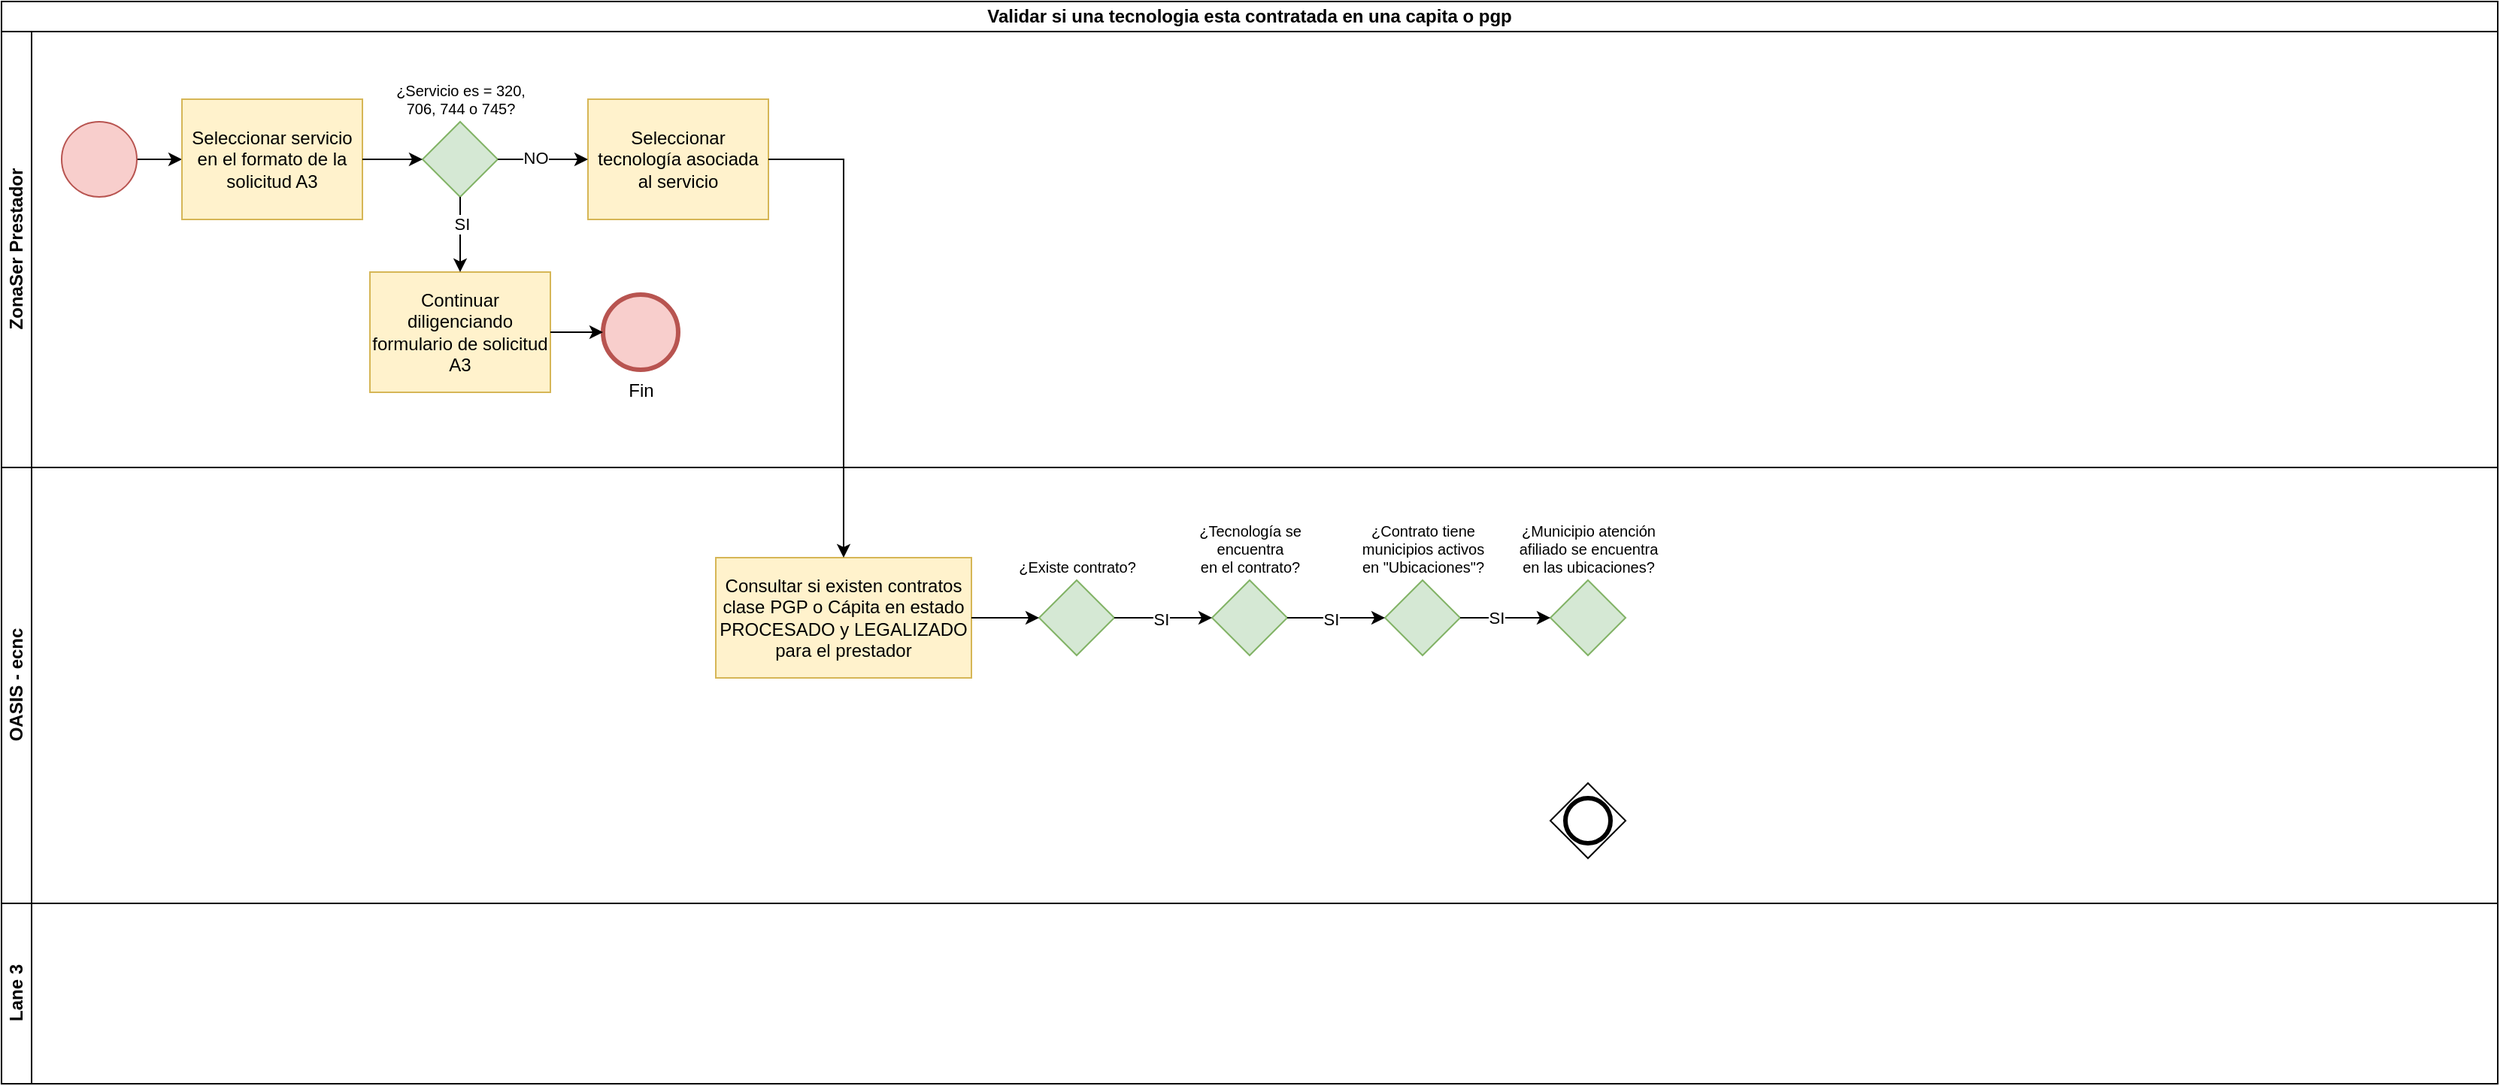 <mxfile version="26.0.16">
  <diagram name="Página-1" id="vuPgtb5DDe-6d6AMIZnv">
    <mxGraphModel dx="1434" dy="746" grid="1" gridSize="10" guides="1" tooltips="1" connect="1" arrows="1" fold="1" page="1" pageScale="1" pageWidth="2910" pageHeight="1030" math="0" shadow="0">
      <root>
        <mxCell id="0" />
        <mxCell id="1" parent="0" />
        <mxCell id="IwLEYxxJopyAIarnTmrt-1" value="Validar si una tecnologia esta contratada en una capita o pgp" style="swimlane;html=1;childLayout=stackLayout;resizeParent=1;resizeParentMax=0;horizontal=1;startSize=20;horizontalStack=0;whiteSpace=wrap;" vertex="1" parent="1">
          <mxGeometry x="130" y="40" width="1660" height="720" as="geometry" />
        </mxCell>
        <mxCell id="IwLEYxxJopyAIarnTmrt-2" value="ZonaSer Prestador" style="swimlane;html=1;startSize=20;horizontal=0;" vertex="1" parent="IwLEYxxJopyAIarnTmrt-1">
          <mxGeometry y="20" width="1660" height="290" as="geometry" />
        </mxCell>
        <mxCell id="IwLEYxxJopyAIarnTmrt-7" style="edgeStyle=orthogonalEdgeStyle;rounded=0;orthogonalLoop=1;jettySize=auto;html=1;" edge="1" parent="IwLEYxxJopyAIarnTmrt-2" source="IwLEYxxJopyAIarnTmrt-5" target="IwLEYxxJopyAIarnTmrt-6">
          <mxGeometry relative="1" as="geometry" />
        </mxCell>
        <mxCell id="IwLEYxxJopyAIarnTmrt-5" value="" style="points=[[0.145,0.145,0],[0.5,0,0],[0.855,0.145,0],[1,0.5,0],[0.855,0.855,0],[0.5,1,0],[0.145,0.855,0],[0,0.5,0]];shape=mxgraph.bpmn.event;html=1;verticalLabelPosition=bottom;labelBackgroundColor=#ffffff;verticalAlign=top;align=center;perimeter=ellipsePerimeter;outlineConnect=0;aspect=fixed;outline=standard;symbol=general;fillColor=#f8cecc;strokeColor=#b85450;" vertex="1" parent="IwLEYxxJopyAIarnTmrt-2">
          <mxGeometry x="40" y="60" width="50" height="50" as="geometry" />
        </mxCell>
        <mxCell id="IwLEYxxJopyAIarnTmrt-6" value="Seleccionar servicio en el formato de la solicitud A3" style="points=[[0.25,0,0],[0.5,0,0],[0.75,0,0],[1,0.25,0],[1,0.5,0],[1,0.75,0],[0.75,1,0],[0.5,1,0],[0.25,1,0],[0,0.75,0],[0,0.5,0],[0,0.25,0]];shape=mxgraph.bpmn.task2;whiteSpace=wrap;rectStyle=rounded;size=10;html=1;container=1;expand=0;collapsible=0;taskMarker=user;fillColor=#fff2cc;strokeColor=#d6b656;" vertex="1" parent="IwLEYxxJopyAIarnTmrt-2">
          <mxGeometry x="120" y="45" width="120" height="80" as="geometry" />
        </mxCell>
        <mxCell id="IwLEYxxJopyAIarnTmrt-9" value="¿Servicio es = 320, &lt;br&gt;706, 744 o 745?" style="points=[[0.25,0.25,0],[0.5,0,0],[0.75,0.25,0],[1,0.5,0],[0.75,0.75,0],[0.5,1,0],[0.25,0.75,0],[0,0.5,0]];shape=mxgraph.bpmn.gateway2;html=1;verticalLabelPosition=top;labelBackgroundColor=#ffffff;verticalAlign=bottom;align=center;perimeter=rhombusPerimeter;outlineConnect=0;outline=none;symbol=none;fillColor=#d5e8d4;strokeColor=#82b366;labelPosition=center;fontSize=10;" vertex="1" parent="IwLEYxxJopyAIarnTmrt-2">
          <mxGeometry x="280" y="60" width="50" height="50" as="geometry" />
        </mxCell>
        <mxCell id="IwLEYxxJopyAIarnTmrt-8" style="edgeStyle=orthogonalEdgeStyle;rounded=0;orthogonalLoop=1;jettySize=auto;html=1;" edge="1" parent="IwLEYxxJopyAIarnTmrt-2" source="IwLEYxxJopyAIarnTmrt-6" target="IwLEYxxJopyAIarnTmrt-9">
          <mxGeometry relative="1" as="geometry">
            <mxPoint x="280" y="85" as="targetPoint" />
          </mxGeometry>
        </mxCell>
        <mxCell id="IwLEYxxJopyAIarnTmrt-11" value="Seleccionar tecnología asociada al servicio" style="points=[[0.25,0,0],[0.5,0,0],[0.75,0,0],[1,0.25,0],[1,0.5,0],[1,0.75,0],[0.75,1,0],[0.5,1,0],[0.25,1,0],[0,0.75,0],[0,0.5,0],[0,0.25,0]];shape=mxgraph.bpmn.task2;whiteSpace=wrap;rectStyle=rounded;size=10;html=1;container=1;expand=0;collapsible=0;taskMarker=user;fillColor=#fff2cc;strokeColor=#d6b656;" vertex="1" parent="IwLEYxxJopyAIarnTmrt-2">
          <mxGeometry x="390" y="45" width="120" height="80" as="geometry" />
        </mxCell>
        <mxCell id="IwLEYxxJopyAIarnTmrt-10" style="edgeStyle=orthogonalEdgeStyle;rounded=0;orthogonalLoop=1;jettySize=auto;html=1;" edge="1" parent="IwLEYxxJopyAIarnTmrt-2" source="IwLEYxxJopyAIarnTmrt-9" target="IwLEYxxJopyAIarnTmrt-11">
          <mxGeometry relative="1" as="geometry">
            <mxPoint x="380" y="85" as="targetPoint" />
          </mxGeometry>
        </mxCell>
        <mxCell id="IwLEYxxJopyAIarnTmrt-17" value="NO" style="edgeLabel;html=1;align=center;verticalAlign=middle;resizable=0;points=[];" vertex="1" connectable="0" parent="IwLEYxxJopyAIarnTmrt-10">
          <mxGeometry x="-0.16" y="1" relative="1" as="geometry">
            <mxPoint as="offset" />
          </mxGeometry>
        </mxCell>
        <mxCell id="IwLEYxxJopyAIarnTmrt-13" value="Continuar diligenciando formulario de solicitud A3" style="points=[[0.25,0,0],[0.5,0,0],[0.75,0,0],[1,0.25,0],[1,0.5,0],[1,0.75,0],[0.75,1,0],[0.5,1,0],[0.25,1,0],[0,0.75,0],[0,0.5,0],[0,0.25,0]];shape=mxgraph.bpmn.task2;whiteSpace=wrap;rectStyle=rounded;size=10;html=1;container=1;expand=0;collapsible=0;taskMarker=user;fillColor=#fff2cc;strokeColor=#d6b656;" vertex="1" parent="IwLEYxxJopyAIarnTmrt-2">
          <mxGeometry x="245" y="160" width="120" height="80" as="geometry" />
        </mxCell>
        <mxCell id="IwLEYxxJopyAIarnTmrt-12" style="edgeStyle=orthogonalEdgeStyle;rounded=0;orthogonalLoop=1;jettySize=auto;html=1;" edge="1" parent="IwLEYxxJopyAIarnTmrt-2" source="IwLEYxxJopyAIarnTmrt-9" target="IwLEYxxJopyAIarnTmrt-13">
          <mxGeometry relative="1" as="geometry">
            <mxPoint x="305" y="170" as="targetPoint" />
          </mxGeometry>
        </mxCell>
        <mxCell id="IwLEYxxJopyAIarnTmrt-16" value="SI" style="edgeLabel;html=1;align=center;verticalAlign=middle;resizable=0;points=[];" vertex="1" connectable="0" parent="IwLEYxxJopyAIarnTmrt-12">
          <mxGeometry x="-0.28" y="1" relative="1" as="geometry">
            <mxPoint as="offset" />
          </mxGeometry>
        </mxCell>
        <mxCell id="IwLEYxxJopyAIarnTmrt-15" value="Fin" style="points=[[0.145,0.145,0],[0.5,0,0],[0.855,0.145,0],[1,0.5,0],[0.855,0.855,0],[0.5,1,0],[0.145,0.855,0],[0,0.5,0]];shape=mxgraph.bpmn.event;html=1;verticalLabelPosition=bottom;labelBackgroundColor=#ffffff;verticalAlign=top;align=center;perimeter=ellipsePerimeter;outlineConnect=0;aspect=fixed;outline=end;symbol=terminate2;fillColor=#f8cecc;strokeColor=#b85450;" vertex="1" parent="IwLEYxxJopyAIarnTmrt-2">
          <mxGeometry x="400" y="175" width="50" height="50" as="geometry" />
        </mxCell>
        <mxCell id="IwLEYxxJopyAIarnTmrt-14" style="edgeStyle=orthogonalEdgeStyle;rounded=0;orthogonalLoop=1;jettySize=auto;html=1;" edge="1" parent="IwLEYxxJopyAIarnTmrt-2" source="IwLEYxxJopyAIarnTmrt-13" target="IwLEYxxJopyAIarnTmrt-15">
          <mxGeometry relative="1" as="geometry">
            <mxPoint x="410" y="180" as="targetPoint" />
          </mxGeometry>
        </mxCell>
        <mxCell id="IwLEYxxJopyAIarnTmrt-3" value="OASIS - ecnc" style="swimlane;html=1;startSize=20;horizontal=0;" vertex="1" parent="IwLEYxxJopyAIarnTmrt-1">
          <mxGeometry y="310" width="1660" height="290" as="geometry" />
        </mxCell>
        <mxCell id="IwLEYxxJopyAIarnTmrt-19" value="Consultar si existen contratos clase PGP o Cápita en estado PROCESADO y LEGALIZADO para el prestador" style="points=[[0.25,0,0],[0.5,0,0],[0.75,0,0],[1,0.25,0],[1,0.5,0],[1,0.75,0],[0.75,1,0],[0.5,1,0],[0.25,1,0],[0,0.75,0],[0,0.5,0],[0,0.25,0]];shape=mxgraph.bpmn.task2;whiteSpace=wrap;rectStyle=rounded;size=10;html=1;container=1;expand=0;collapsible=0;taskMarker=script;fillColor=#fff2cc;strokeColor=#d6b656;" vertex="1" parent="IwLEYxxJopyAIarnTmrt-3">
          <mxGeometry x="475" y="60" width="170" height="80" as="geometry" />
        </mxCell>
        <mxCell id="IwLEYxxJopyAIarnTmrt-21" value="¿Existe contrato?" style="points=[[0.25,0.25,0],[0.5,0,0],[0.75,0.25,0],[1,0.5,0],[0.75,0.75,0],[0.5,1,0],[0.25,0.75,0],[0,0.5,0]];shape=mxgraph.bpmn.gateway2;html=1;verticalLabelPosition=top;labelBackgroundColor=#ffffff;verticalAlign=bottom;align=center;perimeter=rhombusPerimeter;outlineConnect=0;outline=none;symbol=none;fillColor=#d5e8d4;strokeColor=#82b366;labelPosition=center;fontSize=10;" vertex="1" parent="IwLEYxxJopyAIarnTmrt-3">
          <mxGeometry x="690" y="75" width="50" height="50" as="geometry" />
        </mxCell>
        <mxCell id="IwLEYxxJopyAIarnTmrt-20" style="edgeStyle=orthogonalEdgeStyle;rounded=0;orthogonalLoop=1;jettySize=auto;html=1;" edge="1" parent="IwLEYxxJopyAIarnTmrt-3" source="IwLEYxxJopyAIarnTmrt-19" target="IwLEYxxJopyAIarnTmrt-21">
          <mxGeometry relative="1" as="geometry">
            <mxPoint x="700" y="100" as="targetPoint" />
          </mxGeometry>
        </mxCell>
        <mxCell id="IwLEYxxJopyAIarnTmrt-24" value="¿Tecnología se &lt;br&gt;encuentra &lt;br&gt;en el contrato?" style="points=[[0.25,0.25,0],[0.5,0,0],[0.75,0.25,0],[1,0.5,0],[0.75,0.75,0],[0.5,1,0],[0.25,0.75,0],[0,0.5,0]];shape=mxgraph.bpmn.gateway2;html=1;verticalLabelPosition=top;labelBackgroundColor=#ffffff;verticalAlign=bottom;align=center;perimeter=rhombusPerimeter;outlineConnect=0;outline=none;symbol=none;fillColor=#d5e8d4;strokeColor=#82b366;fontSize=10;labelPosition=center;" vertex="1" parent="IwLEYxxJopyAIarnTmrt-3">
          <mxGeometry x="805" y="75" width="50" height="50" as="geometry" />
        </mxCell>
        <mxCell id="IwLEYxxJopyAIarnTmrt-22" style="edgeStyle=orthogonalEdgeStyle;rounded=0;orthogonalLoop=1;jettySize=auto;html=1;" edge="1" parent="IwLEYxxJopyAIarnTmrt-3" source="IwLEYxxJopyAIarnTmrt-21" target="IwLEYxxJopyAIarnTmrt-24">
          <mxGeometry relative="1" as="geometry">
            <mxPoint x="790" y="100" as="targetPoint" />
          </mxGeometry>
        </mxCell>
        <mxCell id="IwLEYxxJopyAIarnTmrt-23" value="SI" style="edgeLabel;html=1;align=center;verticalAlign=middle;resizable=0;points=[];" vertex="1" connectable="0" parent="IwLEYxxJopyAIarnTmrt-22">
          <mxGeometry x="-0.05" y="-1" relative="1" as="geometry">
            <mxPoint as="offset" />
          </mxGeometry>
        </mxCell>
        <mxCell id="IwLEYxxJopyAIarnTmrt-26" value="¿Contrato tiene &lt;br&gt;municipios activos &lt;br&gt;en &quot;Ubicaciones&quot;?" style="points=[[0.25,0.25,0],[0.5,0,0],[0.75,0.25,0],[1,0.5,0],[0.75,0.75,0],[0.5,1,0],[0.25,0.75,0],[0,0.5,0]];shape=mxgraph.bpmn.gateway2;html=1;verticalLabelPosition=top;labelBackgroundColor=#ffffff;verticalAlign=bottom;align=center;perimeter=rhombusPerimeter;outlineConnect=0;outline=none;symbol=none;fillColor=#d5e8d4;strokeColor=#82b366;fontSize=10;labelPosition=center;" vertex="1" parent="IwLEYxxJopyAIarnTmrt-3">
          <mxGeometry x="920" y="75" width="50" height="50" as="geometry" />
        </mxCell>
        <mxCell id="IwLEYxxJopyAIarnTmrt-25" style="edgeStyle=orthogonalEdgeStyle;rounded=0;orthogonalLoop=1;jettySize=auto;html=1;" edge="1" parent="IwLEYxxJopyAIarnTmrt-3" source="IwLEYxxJopyAIarnTmrt-24" target="IwLEYxxJopyAIarnTmrt-26">
          <mxGeometry relative="1" as="geometry">
            <mxPoint x="920" y="100" as="targetPoint" />
          </mxGeometry>
        </mxCell>
        <mxCell id="IwLEYxxJopyAIarnTmrt-27" value="SI" style="edgeLabel;html=1;align=center;verticalAlign=middle;resizable=0;points=[];" vertex="1" connectable="0" parent="IwLEYxxJopyAIarnTmrt-25">
          <mxGeometry x="-0.12" y="-1" relative="1" as="geometry">
            <mxPoint as="offset" />
          </mxGeometry>
        </mxCell>
        <mxCell id="IwLEYxxJopyAIarnTmrt-29" value="¿Municipio atención &lt;br&gt;afiliado se encuentra &lt;br&gt;en las ubicaciones?" style="points=[[0.25,0.25,0],[0.5,0,0],[0.75,0.25,0],[1,0.5,0],[0.75,0.75,0],[0.5,1,0],[0.25,0.75,0],[0,0.5,0]];shape=mxgraph.bpmn.gateway2;html=1;verticalLabelPosition=top;labelBackgroundColor=#ffffff;verticalAlign=bottom;align=center;perimeter=rhombusPerimeter;outlineConnect=0;outline=none;symbol=none;fillColor=#d5e8d4;strokeColor=#82b366;fontSize=10;labelPosition=center;" vertex="1" parent="IwLEYxxJopyAIarnTmrt-3">
          <mxGeometry x="1030" y="75" width="50" height="50" as="geometry" />
        </mxCell>
        <mxCell id="IwLEYxxJopyAIarnTmrt-28" style="edgeStyle=orthogonalEdgeStyle;rounded=0;orthogonalLoop=1;jettySize=auto;html=1;" edge="1" parent="IwLEYxxJopyAIarnTmrt-3" source="IwLEYxxJopyAIarnTmrt-26" target="IwLEYxxJopyAIarnTmrt-29">
          <mxGeometry relative="1" as="geometry">
            <mxPoint x="990" y="100" as="targetPoint" />
          </mxGeometry>
        </mxCell>
        <mxCell id="IwLEYxxJopyAIarnTmrt-30" value="SI" style="edgeLabel;html=1;align=center;verticalAlign=middle;resizable=0;points=[];" vertex="1" connectable="0" parent="IwLEYxxJopyAIarnTmrt-28">
          <mxGeometry x="-0.2" relative="1" as="geometry">
            <mxPoint as="offset" />
          </mxGeometry>
        </mxCell>
        <mxCell id="IwLEYxxJopyAIarnTmrt-31" value="" style="points=[[0.25,0.25,0],[0.5,0,0],[0.75,0.25,0],[1,0.5,0],[0.75,0.75,0],[0.5,1,0],[0.25,0.75,0],[0,0.5,0]];shape=mxgraph.bpmn.gateway2;html=1;verticalLabelPosition=bottom;labelBackgroundColor=#ffffff;verticalAlign=top;align=center;perimeter=rhombusPerimeter;outlineConnect=0;outline=end;symbol=general;" vertex="1" parent="IwLEYxxJopyAIarnTmrt-3">
          <mxGeometry x="1030" y="210" width="50" height="50" as="geometry" />
        </mxCell>
        <mxCell id="IwLEYxxJopyAIarnTmrt-4" value="Lane 3" style="swimlane;html=1;startSize=20;horizontal=0;" vertex="1" parent="IwLEYxxJopyAIarnTmrt-1">
          <mxGeometry y="600" width="1660" height="120" as="geometry" />
        </mxCell>
        <mxCell id="IwLEYxxJopyAIarnTmrt-18" style="edgeStyle=orthogonalEdgeStyle;rounded=0;orthogonalLoop=1;jettySize=auto;html=1;" edge="1" parent="IwLEYxxJopyAIarnTmrt-1" source="IwLEYxxJopyAIarnTmrt-11" target="IwLEYxxJopyAIarnTmrt-19">
          <mxGeometry relative="1" as="geometry">
            <mxPoint x="550" y="390" as="targetPoint" />
            <Array as="points">
              <mxPoint x="560" y="105" />
            </Array>
          </mxGeometry>
        </mxCell>
      </root>
    </mxGraphModel>
  </diagram>
</mxfile>
